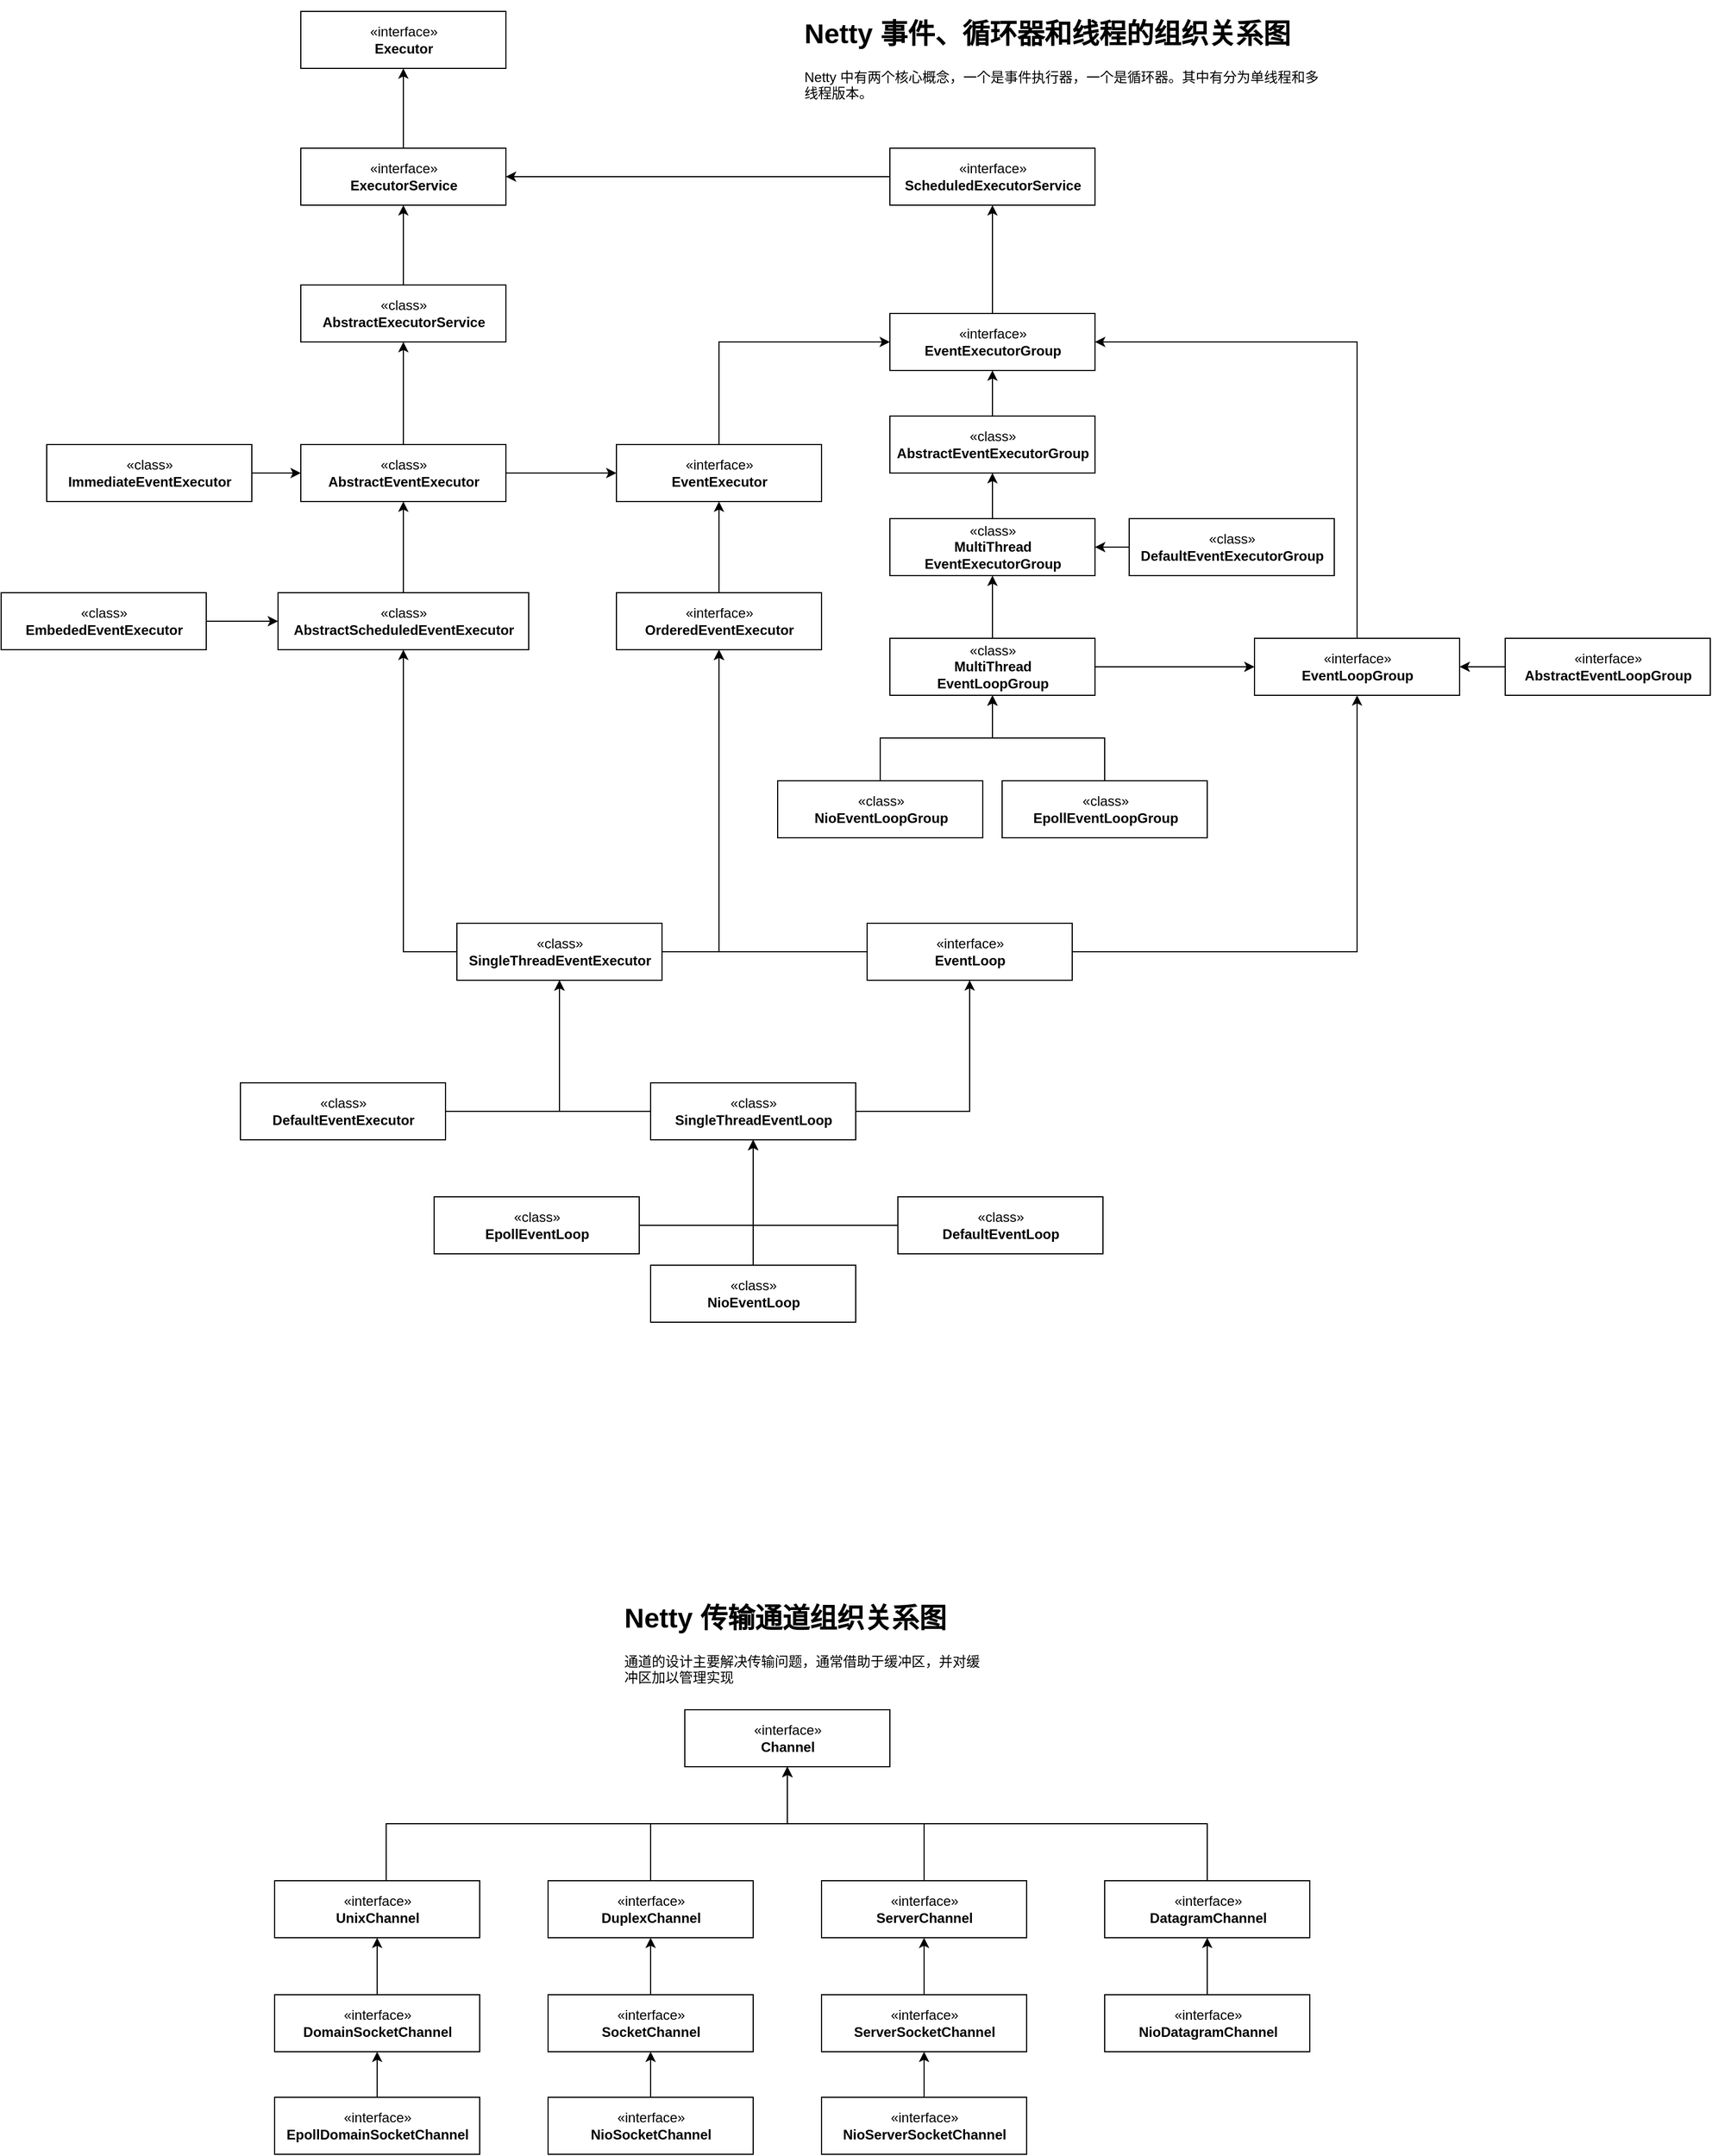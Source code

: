<mxfile version="12.2.4" pages="1"><diagram id="2BWEpMjKYqIUwYr32FMR" name="Page-1"><mxGraphModel dx="1691" dy="1932" grid="1" gridSize="10" guides="1" tooltips="1" connect="1" arrows="1" fold="1" page="1" pageScale="1" pageWidth="827" pageHeight="1169" math="0" shadow="0"><root><mxCell id="0"/><mxCell id="1" parent="0"/><mxCell id="2" value="«interface»&lt;br&gt;&lt;b&gt;Executor&lt;/b&gt;" style="html=1;" parent="1" vertex="1"><mxGeometry x="213" y="-150" width="180" height="50" as="geometry"/></mxCell><mxCell id="5" value="" style="edgeStyle=orthogonalEdgeStyle;rounded=0;orthogonalLoop=1;jettySize=auto;html=1;" parent="1" source="3" target="2" edge="1"><mxGeometry relative="1" as="geometry"/></mxCell><mxCell id="3" value="«interface»&lt;br&gt;&lt;b&gt;ExecutorService&lt;/b&gt;" style="html=1;" parent="1" vertex="1"><mxGeometry x="213" y="-30" width="180" height="50" as="geometry"/></mxCell><mxCell id="102" value="" style="edgeStyle=orthogonalEdgeStyle;rounded=0;orthogonalLoop=1;jettySize=auto;html=1;" parent="1" source="4" target="3" edge="1"><mxGeometry relative="1" as="geometry"><mxPoint x="650" y="5" as="targetPoint"/></mxGeometry></mxCell><mxCell id="4" value="«interface»&lt;br&gt;&lt;b&gt;ScheduledExecutorService&lt;/b&gt;" style="html=1;" parent="1" vertex="1"><mxGeometry x="730" y="-30" width="180" height="50" as="geometry"/></mxCell><mxCell id="100" value="" style="edgeStyle=orthogonalEdgeStyle;rounded=0;orthogonalLoop=1;jettySize=auto;html=1;" parent="1" source="8" target="4" edge="1"><mxGeometry relative="1" as="geometry"/></mxCell><mxCell id="8" value="«interface»&lt;br&gt;&lt;b&gt;EventExecutorGroup&lt;br&gt;&lt;/b&gt;" style="html=1;" parent="1" vertex="1"><mxGeometry x="730" y="115" width="180" height="50" as="geometry"/></mxCell><mxCell id="16" value="" style="edgeStyle=orthogonalEdgeStyle;rounded=0;orthogonalLoop=1;jettySize=auto;html=1;entryX=0;entryY=0.5;entryDx=0;entryDy=0;exitX=0.5;exitY=0;exitDx=0;exitDy=0;" parent="1" source="9" target="8" edge="1"><mxGeometry relative="1" as="geometry"/></mxCell><mxCell id="9" value="«interface»&lt;br&gt;&lt;b&gt;EventExecutor&lt;br&gt;&lt;/b&gt;" style="html=1;" parent="1" vertex="1"><mxGeometry x="490" y="230" width="180" height="50" as="geometry"/></mxCell><mxCell id="17" value="" style="edgeStyle=orthogonalEdgeStyle;rounded=0;orthogonalLoop=1;jettySize=auto;html=1;entryX=1;entryY=0.5;entryDx=0;entryDy=0;exitX=0.5;exitY=0;exitDx=0;exitDy=0;" parent="1" source="10" target="8" edge="1"><mxGeometry relative="1" as="geometry"/></mxCell><mxCell id="10" value="«interface»&lt;br&gt;&lt;b&gt;EventLoopGroup&lt;br&gt;&lt;/b&gt;" style="html=1;" parent="1" vertex="1"><mxGeometry x="1050" y="400" width="180" height="50" as="geometry"/></mxCell><mxCell id="19" value="" style="edgeStyle=orthogonalEdgeStyle;rounded=0;orthogonalLoop=1;jettySize=auto;html=1;" parent="1" source="11" target="9" edge="1"><mxGeometry relative="1" as="geometry"/></mxCell><mxCell id="11" value="«interface»&lt;br&gt;&lt;b&gt;OrderedEventExecutor&lt;br&gt;&lt;/b&gt;" style="html=1;" parent="1" vertex="1"><mxGeometry x="490" y="360" width="180" height="50" as="geometry"/></mxCell><mxCell id="18" value="" style="edgeStyle=orthogonalEdgeStyle;rounded=0;orthogonalLoop=1;jettySize=auto;html=1;" parent="1" source="12" target="10" edge="1"><mxGeometry relative="1" as="geometry"/></mxCell><mxCell id="42" value="" style="edgeStyle=orthogonalEdgeStyle;rounded=0;orthogonalLoop=1;jettySize=auto;html=1;" parent="1" source="12" target="11" edge="1"><mxGeometry relative="1" as="geometry"><mxPoint x="520" y="755" as="targetPoint"/></mxGeometry></mxCell><mxCell id="12" value="«interface»&lt;br&gt;&lt;b&gt;EventLoop&lt;br&gt;&lt;/b&gt;" style="html=1;" parent="1" vertex="1"><mxGeometry x="710" y="650" width="180" height="50" as="geometry"/></mxCell><mxCell id="32" value="" style="edgeStyle=orthogonalEdgeStyle;rounded=0;orthogonalLoop=1;jettySize=auto;html=1;" parent="1" source="25" target="3" edge="1"><mxGeometry relative="1" as="geometry"><mxPoint x="373" y="210" as="targetPoint"/></mxGeometry></mxCell><mxCell id="25" value="«class»&lt;br&gt;&lt;b&gt;AbstractExecutorService&lt;/b&gt;" style="html=1;" parent="1" vertex="1"><mxGeometry x="213" y="90" width="180" height="50" as="geometry"/></mxCell><mxCell id="33" value="" style="edgeStyle=orthogonalEdgeStyle;rounded=0;orthogonalLoop=1;jettySize=auto;html=1;" parent="1" source="26" target="25" edge="1"><mxGeometry relative="1" as="geometry"/></mxCell><mxCell id="40" value="" style="edgeStyle=orthogonalEdgeStyle;rounded=0;orthogonalLoop=1;jettySize=auto;html=1;entryX=0;entryY=0.5;entryDx=0;entryDy=0;" parent="1" source="26" target="9" edge="1"><mxGeometry relative="1" as="geometry"><mxPoint x="320" y="665" as="targetPoint"/></mxGeometry></mxCell><mxCell id="26" value="«class»&lt;br&gt;&lt;b&gt;AbstractEventExecutor&lt;/b&gt;" style="html=1;" parent="1" vertex="1"><mxGeometry x="213" y="230" width="180" height="50" as="geometry"/></mxCell><mxCell id="34" value="" style="edgeStyle=orthogonalEdgeStyle;rounded=0;orthogonalLoop=1;jettySize=auto;html=1;" parent="1" source="27" target="26" edge="1"><mxGeometry relative="1" as="geometry"/></mxCell><mxCell id="27" value="«class»&lt;br&gt;&lt;b&gt;AbstractScheduledEventExecutor&lt;/b&gt;" style="html=1;" parent="1" vertex="1"><mxGeometry x="193" y="360" width="220" height="50" as="geometry"/></mxCell><mxCell id="35" value="" style="edgeStyle=orthogonalEdgeStyle;rounded=0;orthogonalLoop=1;jettySize=auto;html=1;exitX=0;exitY=0.5;exitDx=0;exitDy=0;" parent="1" source="28" target="27" edge="1"><mxGeometry relative="1" as="geometry"/></mxCell><mxCell id="94" value="" style="edgeStyle=orthogonalEdgeStyle;rounded=0;orthogonalLoop=1;jettySize=auto;html=1;entryX=0.5;entryY=1;entryDx=0;entryDy=0;exitX=1;exitY=0.5;exitDx=0;exitDy=0;" parent="1" source="28" target="11" edge="1"><mxGeometry relative="1" as="geometry"><mxPoint x="360" y="675" as="targetPoint"/></mxGeometry></mxCell><mxCell id="28" value="«class»&lt;br&gt;&lt;b&gt;SingleThreadEventExecutor&lt;br&gt;&lt;/b&gt;" style="html=1;" parent="1" vertex="1"><mxGeometry x="350" y="650" width="180" height="50" as="geometry"/></mxCell><mxCell id="36" value="" style="edgeStyle=orthogonalEdgeStyle;rounded=0;orthogonalLoop=1;jettySize=auto;html=1;exitX=0;exitY=0.5;exitDx=0;exitDy=0;" parent="1" source="29" target="28" edge="1"><mxGeometry relative="1" as="geometry"/></mxCell><mxCell id="44" value="" style="edgeStyle=orthogonalEdgeStyle;rounded=0;orthogonalLoop=1;jettySize=auto;html=1;" parent="1" source="29" target="12" edge="1"><mxGeometry relative="1" as="geometry"><mxPoint x="690" y="1055" as="targetPoint"/></mxGeometry></mxCell><mxCell id="29" value="«class»&lt;br&gt;&lt;b&gt;SingleThreadEventLoop&lt;br&gt;&lt;/b&gt;" style="html=1;" parent="1" vertex="1"><mxGeometry x="520" y="790" width="180" height="50" as="geometry"/></mxCell><mxCell id="37" value="" style="edgeStyle=orthogonalEdgeStyle;rounded=0;orthogonalLoop=1;jettySize=auto;html=1;" parent="1" source="30" target="29" edge="1"><mxGeometry relative="1" as="geometry"/></mxCell><mxCell id="30" value="«class»&lt;br&gt;&lt;b&gt;NioEventLoop&lt;br&gt;&lt;/b&gt;" style="html=1;" parent="1" vertex="1"><mxGeometry x="520" y="950" width="180" height="50" as="geometry"/></mxCell><mxCell id="49" value="" style="edgeStyle=orthogonalEdgeStyle;rounded=0;orthogonalLoop=1;jettySize=auto;html=1;" parent="1" source="47" target="8" edge="1"><mxGeometry relative="1" as="geometry"><mxPoint x="720" y="440" as="targetPoint"/></mxGeometry></mxCell><mxCell id="47" value="«class»&lt;br&gt;&lt;b&gt;AbstractEventExecutorGroup&lt;br&gt;&lt;/b&gt;" style="html=1;" parent="1" vertex="1"><mxGeometry x="730" y="205" width="180" height="50" as="geometry"/></mxCell><mxCell id="55" value="" style="edgeStyle=orthogonalEdgeStyle;rounded=0;orthogonalLoop=1;jettySize=auto;html=1;" parent="1" source="50" target="47" edge="1"><mxGeometry relative="1" as="geometry"/></mxCell><mxCell id="50" value="«class»&lt;br&gt;&lt;b&gt;MultiThread&lt;br&gt;EventExecutorGroup&lt;br&gt;&lt;/b&gt;" style="html=1;" parent="1" vertex="1"><mxGeometry x="730" y="295" width="180" height="50" as="geometry"/></mxCell><mxCell id="56" value="" style="edgeStyle=orthogonalEdgeStyle;rounded=0;orthogonalLoop=1;jettySize=auto;html=1;" parent="1" source="51" target="50" edge="1"><mxGeometry relative="1" as="geometry"/></mxCell><mxCell id="60" value="" style="edgeStyle=orthogonalEdgeStyle;rounded=0;orthogonalLoop=1;jettySize=auto;html=1;" parent="1" source="51" target="10" edge="1"><mxGeometry relative="1" as="geometry"><mxPoint x="1020" y="557.5" as="targetPoint"/></mxGeometry></mxCell><mxCell id="51" value="«class»&lt;br&gt;&lt;b&gt;MultiThread&lt;br&gt;EventLoopGroup&lt;br&gt;&lt;/b&gt;" style="html=1;" parent="1" vertex="1"><mxGeometry x="730" y="400" width="180" height="50" as="geometry"/></mxCell><mxCell id="70" value="" style="edgeStyle=orthogonalEdgeStyle;rounded=0;orthogonalLoop=1;jettySize=auto;html=1;" parent="1" source="52" target="51" edge="1"><mxGeometry relative="1" as="geometry"/></mxCell><mxCell id="52" value="«class»&lt;br&gt;&lt;b&gt;NioEventLoopGroup&lt;br&gt;&lt;/b&gt;" style="html=1;" parent="1" vertex="1"><mxGeometry x="631.5" y="525" width="180" height="50" as="geometry"/></mxCell><mxCell id="65" value="" style="edgeStyle=orthogonalEdgeStyle;rounded=0;orthogonalLoop=1;jettySize=auto;html=1;" parent="1" source="61" target="28" edge="1"><mxGeometry relative="1" as="geometry"><mxPoint x="120" y="920" as="targetPoint"/></mxGeometry></mxCell><mxCell id="61" value="«class»&lt;br&gt;&lt;b&gt;DefaultEventExecutor&lt;br&gt;&lt;/b&gt;" style="html=1;" parent="1" vertex="1"><mxGeometry x="160" y="790" width="180" height="50" as="geometry"/></mxCell><mxCell id="67" value="" style="edgeStyle=orthogonalEdgeStyle;rounded=0;orthogonalLoop=1;jettySize=auto;html=1;" parent="1" source="66" target="50" edge="1"><mxGeometry relative="1" as="geometry"/></mxCell><mxCell id="66" value="«class»&lt;br&gt;&lt;b&gt;DefaultEventExecutorGroup&lt;br&gt;&lt;/b&gt;" style="html=1;" parent="1" vertex="1"><mxGeometry x="940" y="295" width="180" height="50" as="geometry"/></mxCell><mxCell id="90" value="" style="edgeStyle=orthogonalEdgeStyle;rounded=0;orthogonalLoop=1;jettySize=auto;html=1;" parent="1" source="71" target="26" edge="1"><mxGeometry relative="1" as="geometry"/></mxCell><mxCell id="71" value="«class»&lt;br&gt;&lt;b&gt;ImmediateEventExecutor&lt;/b&gt;" style="html=1;" parent="1" vertex="1"><mxGeometry x="-10" y="230" width="180" height="50" as="geometry"/></mxCell><mxCell id="77" value="" style="edgeStyle=orthogonalEdgeStyle;rounded=0;orthogonalLoop=1;jettySize=auto;html=1;" parent="1" source="76" target="27" edge="1"><mxGeometry relative="1" as="geometry"/></mxCell><mxCell id="76" value="«class»&lt;br&gt;&lt;b&gt;EmbededEventExecutor&lt;/b&gt;" style="html=1;" parent="1" vertex="1"><mxGeometry x="-50" y="360" width="180" height="50" as="geometry"/></mxCell><mxCell id="81" value="" style="edgeStyle=orthogonalEdgeStyle;rounded=0;orthogonalLoop=1;jettySize=auto;html=1;" parent="1" source="78" target="29" edge="1"><mxGeometry relative="1" as="geometry"/></mxCell><mxCell id="78" value="«class»&lt;br&gt;&lt;b&gt;EpollEventLoop&lt;br&gt;&lt;/b&gt;" style="html=1;" parent="1" vertex="1"><mxGeometry x="330" y="890" width="180" height="50" as="geometry"/></mxCell><mxCell id="83" value="" style="edgeStyle=orthogonalEdgeStyle;rounded=0;orthogonalLoop=1;jettySize=auto;html=1;" parent="1" source="82" target="29" edge="1"><mxGeometry relative="1" as="geometry"/></mxCell><mxCell id="82" value="«class»&lt;br&gt;&lt;b&gt;DefaultEventLoop&lt;br&gt;&lt;/b&gt;" style="html=1;" parent="1" vertex="1"><mxGeometry x="737" y="890" width="180" height="50" as="geometry"/></mxCell><mxCell id="87" value="" style="edgeStyle=orthogonalEdgeStyle;rounded=0;orthogonalLoop=1;jettySize=auto;html=1;" parent="1" source="84" target="51" edge="1"><mxGeometry relative="1" as="geometry"/></mxCell><mxCell id="84" value="«class»&lt;br&gt;&lt;b&gt;EpollEventLoopGroup&lt;br&gt;&lt;/b&gt;" style="html=1;" parent="1" vertex="1"><mxGeometry x="828.5" y="525" width="180" height="50" as="geometry"/></mxCell><mxCell id="89" value="" style="edgeStyle=orthogonalEdgeStyle;rounded=0;orthogonalLoop=1;jettySize=auto;html=1;" parent="1" source="88" target="10" edge="1"><mxGeometry relative="1" as="geometry"/></mxCell><mxCell id="88" value="«interface»&lt;br&gt;&lt;b&gt;AbstractEventLoopGroup&lt;br&gt;&lt;/b&gt;" style="html=1;" parent="1" vertex="1"><mxGeometry x="1270" y="400" width="180" height="50" as="geometry"/></mxCell><mxCell id="103" value="&lt;h1&gt;Netty 事件、循环器和线程的组织关系图&lt;/h1&gt;&lt;p&gt;Netty 中有两个核心概念，一个是事件执行器，一个是循环器。其中有分为单线程和多线程版本。&lt;/p&gt;" style="text;html=1;strokeColor=none;fillColor=none;spacing=5;spacingTop=-20;whiteSpace=wrap;overflow=hidden;rounded=0;" parent="1" vertex="1"><mxGeometry x="650" y="-150" width="460" height="110" as="geometry"/></mxCell><mxCell id="104" value="«interface»&lt;br&gt;&lt;b&gt;Channel&lt;br&gt;&lt;/b&gt;" style="html=1;" parent="1" vertex="1"><mxGeometry x="550" y="1340" width="180" height="50" as="geometry"/></mxCell><mxCell id="123" value="" style="edgeStyle=orthogonalEdgeStyle;rounded=0;orthogonalLoop=1;jettySize=auto;html=1;exitX=0.544;exitY=0;exitDx=0;exitDy=0;exitPerimeter=0;" parent="1" source="105" target="104" edge="1"><mxGeometry relative="1" as="geometry"/></mxCell><mxCell id="105" value="«interface»&lt;br&gt;&lt;b&gt;UnixChannel&lt;br&gt;&lt;/b&gt;" style="html=1;" parent="1" vertex="1"><mxGeometry x="190" y="1490" width="180" height="50" as="geometry"/></mxCell><mxCell id="124" value="" style="edgeStyle=orthogonalEdgeStyle;rounded=0;orthogonalLoop=1;jettySize=auto;html=1;" parent="1" source="106" target="104" edge="1"><mxGeometry relative="1" as="geometry"/></mxCell><mxCell id="106" value="«interface»&lt;br&gt;&lt;b&gt;DuplexChannel&lt;br&gt;&lt;/b&gt;" style="html=1;" parent="1" vertex="1"><mxGeometry x="430" y="1490" width="180" height="50" as="geometry"/></mxCell><mxCell id="126" value="" style="edgeStyle=orthogonalEdgeStyle;rounded=0;orthogonalLoop=1;jettySize=auto;html=1;exitX=0.5;exitY=0;exitDx=0;exitDy=0;" parent="1" source="107" target="104" edge="1"><mxGeometry relative="1" as="geometry"/></mxCell><mxCell id="107" value="«interface»&lt;br&gt;&lt;b&gt;DatagramChannel&lt;br&gt;&lt;/b&gt;" style="html=1;" parent="1" vertex="1"><mxGeometry x="918.5" y="1490" width="180" height="50" as="geometry"/></mxCell><mxCell id="125" value="" style="edgeStyle=orthogonalEdgeStyle;rounded=0;orthogonalLoop=1;jettySize=auto;html=1;" parent="1" source="108" target="104" edge="1"><mxGeometry relative="1" as="geometry"/></mxCell><mxCell id="108" value="«interface»&lt;br&gt;&lt;b&gt;ServerChannel&lt;br&gt;&lt;/b&gt;" style="html=1;" parent="1" vertex="1"><mxGeometry x="670" y="1490" width="180" height="50" as="geometry"/></mxCell><mxCell id="121" value="" style="edgeStyle=orthogonalEdgeStyle;rounded=0;orthogonalLoop=1;jettySize=auto;html=1;" parent="1" source="109" target="108" edge="1"><mxGeometry relative="1" as="geometry"/></mxCell><mxCell id="109" value="«interface»&lt;br&gt;&lt;b&gt;ServerSocketChannel&lt;br&gt;&lt;/b&gt;" style="html=1;" parent="1" vertex="1"><mxGeometry x="670" y="1590" width="180" height="50" as="geometry"/></mxCell><mxCell id="120" value="" style="edgeStyle=orthogonalEdgeStyle;rounded=0;orthogonalLoop=1;jettySize=auto;html=1;" parent="1" source="110" target="109" edge="1"><mxGeometry relative="1" as="geometry"/></mxCell><mxCell id="110" value="«interface»&lt;br&gt;&lt;b&gt;NioServerSocketChannel&lt;br&gt;&lt;/b&gt;" style="html=1;" parent="1" vertex="1"><mxGeometry x="670" y="1680" width="180" height="50" as="geometry"/></mxCell><mxCell id="119" value="" style="edgeStyle=orthogonalEdgeStyle;rounded=0;orthogonalLoop=1;jettySize=auto;html=1;" parent="1" source="111" target="106" edge="1"><mxGeometry relative="1" as="geometry"/></mxCell><mxCell id="111" value="«interface»&lt;br&gt;&lt;b&gt;SocketChannel&lt;br&gt;&lt;/b&gt;" style="html=1;" parent="1" vertex="1"><mxGeometry x="430" y="1590" width="180" height="50" as="geometry"/></mxCell><mxCell id="118" value="" style="edgeStyle=orthogonalEdgeStyle;rounded=0;orthogonalLoop=1;jettySize=auto;html=1;" parent="1" source="112" target="111" edge="1"><mxGeometry relative="1" as="geometry"/></mxCell><mxCell id="112" value="«interface»&lt;br&gt;&lt;b&gt;NioSocketChannel&lt;br&gt;&lt;/b&gt;" style="html=1;" parent="1" vertex="1"><mxGeometry x="430" y="1680" width="180" height="50" as="geometry"/></mxCell><mxCell id="122" value="" style="edgeStyle=orthogonalEdgeStyle;rounded=0;orthogonalLoop=1;jettySize=auto;html=1;" parent="1" source="113" target="107" edge="1"><mxGeometry relative="1" as="geometry"/></mxCell><mxCell id="113" value="«interface»&lt;br&gt;&lt;b&gt;NioDatagramChannel&lt;br&gt;&lt;/b&gt;" style="html=1;" parent="1" vertex="1"><mxGeometry x="918.5" y="1590" width="180" height="50" as="geometry"/></mxCell><mxCell id="117" value="" style="edgeStyle=orthogonalEdgeStyle;rounded=0;orthogonalLoop=1;jettySize=auto;html=1;" parent="1" source="114" target="105" edge="1"><mxGeometry relative="1" as="geometry"/></mxCell><mxCell id="114" value="«interface»&lt;br&gt;&lt;b&gt;DomainSocketChannel&lt;br&gt;&lt;/b&gt;" style="html=1;" parent="1" vertex="1"><mxGeometry x="190" y="1590" width="180" height="50" as="geometry"/></mxCell><mxCell id="116" value="" style="edgeStyle=orthogonalEdgeStyle;rounded=0;orthogonalLoop=1;jettySize=auto;html=1;" parent="1" source="115" target="114" edge="1"><mxGeometry relative="1" as="geometry"/></mxCell><mxCell id="115" value="«interface»&lt;br&gt;&lt;b&gt;EpollDomainSocketChannel&lt;br&gt;&lt;/b&gt;" style="html=1;" parent="1" vertex="1"><mxGeometry x="190" y="1680" width="180" height="50" as="geometry"/></mxCell><mxCell id="130" value="&lt;h1&gt;Netty 传输通道组织关系图&lt;/h1&gt;&lt;p&gt;通道的设计主要解决传输问题，通常借助于缓冲区，并对缓冲区加以管理实现&lt;/p&gt;" style="text;html=1;strokeColor=none;fillColor=none;spacing=5;spacingTop=-20;whiteSpace=wrap;overflow=hidden;rounded=0;" parent="1" vertex="1"><mxGeometry x="491.5" y="1240" width="320" height="90" as="geometry"/></mxCell></root></mxGraphModel></diagram></mxfile>